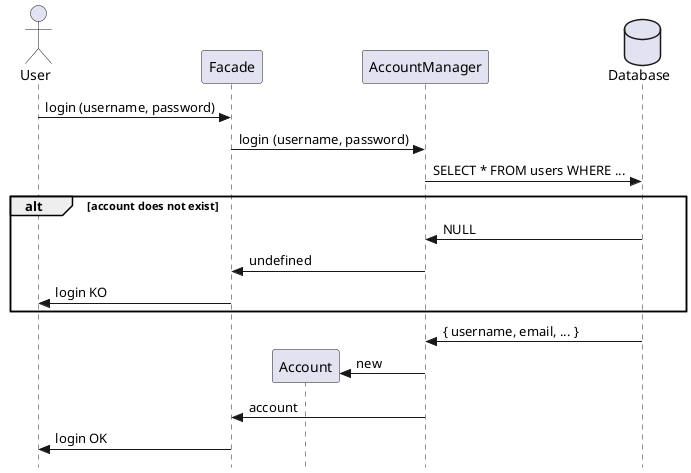 @startuml
skinparam style strictuml

actor User as user order 0
participant Facade as facade order 5
participant AccountManager as accountManager order 10
database Database as db order 15

user -> facade : login (username, password)
facade -> accountManager: login (username, password)
accountManager -> db : SELECT * FROM users WHERE ...
alt account does not exist
  db -> accountManager : NULL
  accountManager -> facade : undefined
  facade -> user : login KO
end 
db -> accountManager : { username, email, ... }
create participant Account order 7 
accountManager -> Account : new
accountManager -> facade : account
facade -> user : login OK


@enduml
